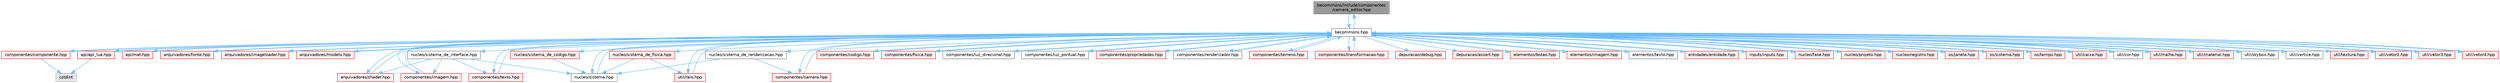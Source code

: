 digraph "becommons/include/componentes/camera_editor.hpp"
{
 // LATEX_PDF_SIZE
  bgcolor="transparent";
  edge [fontname=Helvetica,fontsize=10,labelfontname=Helvetica,labelfontsize=10];
  node [fontname=Helvetica,fontsize=10,shape=box,height=0.2,width=0.4];
  Node1 [id="Node000001",label="becommons/include/componentes\l/camera_editor.hpp",height=0.2,width=0.4,color="gray40", fillcolor="grey60", style="filled", fontcolor="black",tooltip=" "];
  Node1 -> Node2 [id="edge1_Node000001_Node000002",color="steelblue1",style="solid",tooltip=" "];
  Node2 [id="Node000002",label="becommons.hpp",height=0.2,width=0.4,color="grey40", fillcolor="white", style="filled",URL="$becommons_8hpp.html",tooltip=" "];
  Node2 -> Node3 [id="edge2_Node000002_Node000003",color="steelblue1",style="solid",tooltip=" "];
  Node3 [id="Node000003",label="api/api_lua.hpp",height=0.2,width=0.4,color="red", fillcolor="#FFF0F0", style="filled",URL="$api__lua_8hpp.html",tooltip="Gerencia a configuração do luabridge para api lua."];
  Node3 -> Node4 [id="edge3_Node000003_Node000004",color="steelblue1",style="solid",tooltip=" "];
  Node4 [id="Node000004",label="cstdint",height=0.2,width=0.4,color="grey60", fillcolor="#E0E0E0", style="filled",tooltip=" "];
  Node3 -> Node2 [id="edge4_Node000003_Node000002",color="steelblue1",style="solid",tooltip=" "];
  Node2 -> Node8 [id="edge5_Node000002_Node000008",color="steelblue1",style="solid",tooltip=" "];
  Node8 [id="Node000008",label="api/mat.hpp",height=0.2,width=0.4,color="red", fillcolor="#FFF0F0", style="filled",URL="$mat_8hpp.html",tooltip="Gerencia funçoes matemáticas."];
  Node8 -> Node2 [id="edge6_Node000008_Node000002",color="steelblue1",style="solid",tooltip=" "];
  Node2 -> Node11 [id="edge7_Node000002_Node000011",color="steelblue1",style="solid",tooltip=" "];
  Node11 [id="Node000011",label="arquivadores/fonte.hpp",height=0.2,width=0.4,color="red", fillcolor="#FFF0F0", style="filled",URL="$fonte_8hpp.html",tooltip="Define estruturas básicas para renderização de textos."];
  Node11 -> Node2 [id="edge8_Node000011_Node000002",color="steelblue1",style="solid",tooltip=" "];
  Node2 -> Node16 [id="edge9_Node000002_Node000016",color="steelblue1",style="solid",tooltip=" "];
  Node16 [id="Node000016",label="arquivadores/imageloader.hpp",height=0.2,width=0.4,color="red", fillcolor="#FFF0F0", style="filled",URL="$imageloader_8hpp.html",tooltip="Gerencia as imagems/texturas carregadas na engine."];
  Node16 -> Node2 [id="edge10_Node000016_Node000002",color="steelblue1",style="solid",tooltip=" "];
  Node2 -> Node22 [id="edge11_Node000002_Node000022",color="steelblue1",style="solid",tooltip=" "];
  Node22 [id="Node000022",label="arquivadores/modelo.hpp",height=0.2,width=0.4,color="red", fillcolor="#FFF0F0", style="filled",URL="$modelo_8hpp.html",tooltip="Carrega um modelo usando a biblioteca assimp com base em um diretório."];
  Node22 -> Node2 [id="edge12_Node000022_Node000002",color="steelblue1",style="solid",tooltip=" "];
  Node2 -> Node24 [id="edge13_Node000002_Node000024",color="steelblue1",style="solid",tooltip=" "];
  Node24 [id="Node000024",label="arquivadores/shader.hpp",height=0.2,width=0.4,color="red", fillcolor="#FFF0F0", style="filled",URL="$shader_8hpp.html",tooltip="Gerencia os shaders GLSL."];
  Node24 -> Node2 [id="edge14_Node000024_Node000002",color="steelblue1",style="solid",tooltip=" "];
  Node2 -> Node30 [id="edge15_Node000002_Node000030",color="steelblue1",style="solid",tooltip=" "];
  Node30 [id="Node000030",label="componentes/camera.hpp",height=0.2,width=0.4,color="red", fillcolor="#FFF0F0", style="filled",URL="$camera_8hpp.html",tooltip="Estrutura básica de câmera."];
  Node30 -> Node2 [id="edge16_Node000030_Node000002",color="steelblue1",style="solid",tooltip=" "];
  Node2 -> Node1 [id="edge17_Node000002_Node000001",color="steelblue1",style="solid",tooltip=" "];
  Node2 -> Node33 [id="edge18_Node000002_Node000033",color="steelblue1",style="solid",tooltip=" "];
  Node33 [id="Node000033",label="componentes/codigo.hpp",height=0.2,width=0.4,color="red", fillcolor="#FFF0F0", style="filled",URL="$codigo_8hpp.html",tooltip="Componente de código para entidades ECS."];
  Node33 -> Node2 [id="edge19_Node000033_Node000002",color="steelblue1",style="solid",tooltip=" "];
  Node2 -> Node35 [id="edge20_Node000002_Node000035",color="steelblue1",style="solid",tooltip=" "];
  Node35 [id="Node000035",label="componentes/componente.hpp",height=0.2,width=0.4,color="red", fillcolor="#FFF0F0", style="filled",URL="$componente_8hpp.html",tooltip="Estrutura base para componetes."];
  Node35 -> Node4 [id="edge21_Node000035_Node000004",color="steelblue1",style="solid",tooltip=" "];
  Node35 -> Node2 [id="edge22_Node000035_Node000002",color="steelblue1",style="solid",tooltip=" "];
  Node2 -> Node40 [id="edge23_Node000002_Node000040",color="steelblue1",style="solid",tooltip=" "];
  Node40 [id="Node000040",label="componentes/fisica.hpp",height=0.2,width=0.4,color="red", fillcolor="#FFF0F0", style="filled",URL="$fisica_8hpp.html",tooltip="Componente de física para entidades ECS."];
  Node40 -> Node2 [id="edge24_Node000040_Node000002",color="steelblue1",style="solid",tooltip=" "];
  Node2 -> Node41 [id="edge25_Node000002_Node000041",color="steelblue1",style="solid",tooltip=" "];
  Node41 [id="Node000041",label="componentes/imagem.hpp",height=0.2,width=0.4,color="red", fillcolor="#FFF0F0", style="filled",URL="$componentes_2imagem_8hpp.html",tooltip=" "];
  Node41 -> Node2 [id="edge26_Node000041_Node000002",color="steelblue1",style="solid",tooltip=" "];
  Node2 -> Node42 [id="edge27_Node000002_Node000042",color="steelblue1",style="solid",tooltip=" "];
  Node42 [id="Node000042",label="componentes/luz_direcional.hpp",height=0.2,width=0.4,color="grey40", fillcolor="white", style="filled",URL="$luz__direcional_8hpp.html",tooltip=" "];
  Node42 -> Node2 [id="edge28_Node000042_Node000002",color="steelblue1",style="solid",tooltip=" "];
  Node2 -> Node43 [id="edge29_Node000002_Node000043",color="steelblue1",style="solid",tooltip=" "];
  Node43 [id="Node000043",label="componentes/luz_pontual.hpp",height=0.2,width=0.4,color="grey40", fillcolor="white", style="filled",URL="$luz__pontual_8hpp.html",tooltip=" "];
  Node43 -> Node2 [id="edge30_Node000043_Node000002",color="steelblue1",style="solid",tooltip=" "];
  Node2 -> Node44 [id="edge31_Node000002_Node000044",color="steelblue1",style="solid",tooltip=" "];
  Node44 [id="Node000044",label="componentes/propriedades.hpp",height=0.2,width=0.4,color="red", fillcolor="#FFF0F0", style="filled",URL="$propriedades_8hpp.html",tooltip=" "];
  Node44 -> Node2 [id="edge32_Node000044_Node000002",color="steelblue1",style="solid",tooltip=" "];
  Node2 -> Node45 [id="edge33_Node000002_Node000045",color="steelblue1",style="solid",tooltip=" "];
  Node45 [id="Node000045",label="componentes/renderizador.hpp",height=0.2,width=0.4,color="grey40", fillcolor="white", style="filled",URL="$renderizador_8hpp.html",tooltip=" "];
  Node45 -> Node2 [id="edge34_Node000045_Node000002",color="steelblue1",style="solid",tooltip=" "];
  Node2 -> Node46 [id="edge35_Node000002_Node000046",color="steelblue1",style="solid",tooltip=" "];
  Node46 [id="Node000046",label="componentes/terreno.hpp",height=0.2,width=0.4,color="red", fillcolor="#FFF0F0", style="filled",URL="$terreno_8hpp.html",tooltip=" "];
  Node46 -> Node2 [id="edge36_Node000046_Node000002",color="steelblue1",style="solid",tooltip=" "];
  Node2 -> Node47 [id="edge37_Node000002_Node000047",color="steelblue1",style="solid",tooltip=" "];
  Node47 [id="Node000047",label="componentes/texto.hpp",height=0.2,width=0.4,color="red", fillcolor="#FFF0F0", style="filled",URL="$componentes_2texto_8hpp.html",tooltip=" "];
  Node47 -> Node2 [id="edge38_Node000047_Node000002",color="steelblue1",style="solid",tooltip=" "];
  Node2 -> Node48 [id="edge39_Node000002_Node000048",color="steelblue1",style="solid",tooltip=" "];
  Node48 [id="Node000048",label="componentes/transformacao.hpp",height=0.2,width=0.4,color="red", fillcolor="#FFF0F0", style="filled",URL="$transformacao_8hpp.html",tooltip="Calcula a mtriz de modelo para um objeto 3d qualquer."];
  Node48 -> Node2 [id="edge40_Node000048_Node000002",color="steelblue1",style="solid",tooltip=" "];
  Node2 -> Node52 [id="edge41_Node000002_Node000052",color="steelblue1",style="solid",tooltip=" "];
  Node52 [id="Node000052",label="depuracao/debug.hpp",height=0.2,width=0.4,color="red", fillcolor="#FFF0F0", style="filled",URL="$debug_8hpp.html",tooltip=" "];
  Node2 -> Node53 [id="edge42_Node000002_Node000053",color="steelblue1",style="solid",tooltip=" "];
  Node53 [id="Node000053",label="depuracao/assert.hpp",height=0.2,width=0.4,color="red", fillcolor="#FFF0F0", style="filled",URL="$assert_8hpp.html",tooltip=" "];
  Node2 -> Node56 [id="edge43_Node000002_Node000056",color="steelblue1",style="solid",tooltip=" "];
  Node56 [id="Node000056",label="elementos/botao.hpp",height=0.2,width=0.4,color="red", fillcolor="#FFF0F0", style="filled",URL="$botao_8hpp.html",tooltip=" "];
  Node56 -> Node2 [id="edge44_Node000056_Node000002",color="steelblue1",style="solid",tooltip=" "];
  Node2 -> Node58 [id="edge45_Node000002_Node000058",color="steelblue1",style="solid",tooltip=" "];
  Node58 [id="Node000058",label="elementos/imagem.hpp",height=0.2,width=0.4,color="red", fillcolor="#FFF0F0", style="filled",URL="$elementos_2imagem_8hpp.html",tooltip="Gerencia a configuração do luabridge para api lua."];
  Node58 -> Node2 [id="edge46_Node000058_Node000002",color="steelblue1",style="solid",tooltip=" "];
  Node2 -> Node59 [id="edge47_Node000002_Node000059",color="steelblue1",style="solid",tooltip=" "];
  Node59 [id="Node000059",label="elementos/texto.hpp",height=0.2,width=0.4,color="grey40", fillcolor="white", style="filled",URL="$elementos_2texto_8hpp.html",tooltip=" "];
  Node59 -> Node2 [id="edge48_Node000059_Node000002",color="steelblue1",style="solid",tooltip=" "];
  Node2 -> Node60 [id="edge49_Node000002_Node000060",color="steelblue1",style="solid",tooltip=" "];
  Node60 [id="Node000060",label="entidades/entidade.hpp",height=0.2,width=0.4,color="red", fillcolor="#FFF0F0", style="filled",URL="$entidade_8hpp.html",tooltip="Inclusoes e defini��es relacionadas � entidade."];
  Node60 -> Node2 [id="edge50_Node000060_Node000002",color="steelblue1",style="solid",tooltip=" "];
  Node2 -> Node61 [id="edge51_Node000002_Node000061",color="steelblue1",style="solid",tooltip=" "];
  Node61 [id="Node000061",label="inputs/inputs.hpp",height=0.2,width=0.4,color="red", fillcolor="#FFF0F0", style="filled",URL="$inputs_8hpp.html",tooltip=" "];
  Node61 -> Node2 [id="edge52_Node000061_Node000002",color="steelblue1",style="solid",tooltip=" "];
  Node2 -> Node62 [id="edge53_Node000002_Node000062",color="steelblue1",style="solid",tooltip=" "];
  Node62 [id="Node000062",label="nucleo/fase.hpp",height=0.2,width=0.4,color="red", fillcolor="#FFF0F0", style="filled",URL="$fase_8hpp.html",tooltip="Gerencia sistemas numa fase."];
  Node62 -> Node2 [id="edge54_Node000062_Node000002",color="steelblue1",style="solid",tooltip=" "];
  Node2 -> Node63 [id="edge55_Node000002_Node000063",color="steelblue1",style="solid",tooltip=" "];
  Node63 [id="Node000063",label="nucleo/projeto.hpp",height=0.2,width=0.4,color="red", fillcolor="#FFF0F0", style="filled",URL="$projeto_8hpp.html",tooltip="Gerencia configurações do projeto."];
  Node63 -> Node2 [id="edge56_Node000063_Node000002",color="steelblue1",style="solid",tooltip=" "];
  Node2 -> Node64 [id="edge57_Node000002_Node000064",color="steelblue1",style="solid",tooltip=" "];
  Node64 [id="Node000064",label="nucleo/registro.hpp",height=0.2,width=0.4,color="red", fillcolor="#FFF0F0", style="filled",URL="$registro_8hpp.html",tooltip="Inclusoes e definições relacionadas à registro."];
  Node64 -> Node2 [id="edge58_Node000064_Node000002",color="steelblue1",style="solid",tooltip=" "];
  Node2 -> Node66 [id="edge59_Node000002_Node000066",color="steelblue1",style="solid",tooltip=" "];
  Node66 [id="Node000066",label="nucleo/sistema.hpp",height=0.2,width=0.4,color="grey40", fillcolor="white", style="filled",URL="$nucleo_2sistema_8hpp.html",tooltip=" "];
  Node66 -> Node2 [id="edge60_Node000066_Node000002",color="steelblue1",style="solid",tooltip=" "];
  Node2 -> Node67 [id="edge61_Node000002_Node000067",color="steelblue1",style="solid",tooltip=" "];
  Node67 [id="Node000067",label="nucleo/sistema_de_codigo.hpp",height=0.2,width=0.4,color="red", fillcolor="#FFF0F0", style="filled",URL="$sistema__de__codigo_8hpp.html",tooltip=" "];
  Node67 -> Node66 [id="edge62_Node000067_Node000066",color="steelblue1",style="solid",tooltip=" "];
  Node2 -> Node70 [id="edge63_Node000002_Node000070",color="steelblue1",style="solid",tooltip=" "];
  Node70 [id="Node000070",label="nucleo/sistema_de_fisica.hpp",height=0.2,width=0.4,color="red", fillcolor="#FFF0F0", style="filled",URL="$sistema__de__fisica_8hpp.html",tooltip="Gerencia a fisica de jogo com o bullet3."];
  Node70 -> Node66 [id="edge64_Node000070_Node000066",color="steelblue1",style="solid",tooltip=" "];
  Node70 -> Node71 [id="edge65_Node000070_Node000071",color="steelblue1",style="solid",tooltip=" "];
  Node71 [id="Node000071",label="util/raio.hpp",height=0.2,width=0.4,color="red", fillcolor="#FFF0F0", style="filled",URL="$raio_8hpp.html",tooltip=" "];
  Node71 -> Node2 [id="edge66_Node000071_Node000002",color="steelblue1",style="solid",tooltip=" "];
  Node2 -> Node72 [id="edge67_Node000002_Node000072",color="steelblue1",style="solid",tooltip=" "];
  Node72 [id="Node000072",label="nucleo/sistema_de_interface.hpp",height=0.2,width=0.4,color="grey40", fillcolor="white", style="filled",URL="$sistema__de__interface_8hpp.html",tooltip=" "];
  Node72 -> Node66 [id="edge68_Node000072_Node000066",color="steelblue1",style="solid",tooltip=" "];
  Node72 -> Node24 [id="edge69_Node000072_Node000024",color="steelblue1",style="solid",tooltip=" "];
  Node72 -> Node47 [id="edge70_Node000072_Node000047",color="steelblue1",style="solid",tooltip=" "];
  Node72 -> Node41 [id="edge71_Node000072_Node000041",color="steelblue1",style="solid",tooltip=" "];
  Node2 -> Node73 [id="edge72_Node000002_Node000073",color="steelblue1",style="solid",tooltip=" "];
  Node73 [id="Node000073",label="nucleo/sistema_de_renderizacao.hpp",height=0.2,width=0.4,color="grey40", fillcolor="white", style="filled",URL="$sistema__de__renderizacao_8hpp.html",tooltip="Gerencia a renderizacao."];
  Node73 -> Node66 [id="edge73_Node000073_Node000066",color="steelblue1",style="solid",tooltip=" "];
  Node73 -> Node30 [id="edge74_Node000073_Node000030",color="steelblue1",style="solid",tooltip=" "];
  Node2 -> Node74 [id="edge75_Node000002_Node000074",color="steelblue1",style="solid",tooltip=" "];
  Node74 [id="Node000074",label="os/janela.hpp",height=0.2,width=0.4,color="red", fillcolor="#FFF0F0", style="filled",URL="$janela_8hpp.html",tooltip="Inicia e gerencia janela glfw."];
  Node74 -> Node2 [id="edge76_Node000074_Node000002",color="steelblue1",style="solid",tooltip=" "];
  Node2 -> Node75 [id="edge77_Node000002_Node000075",color="steelblue1",style="solid",tooltip=" "];
  Node75 [id="Node000075",label="os/sistema.hpp",height=0.2,width=0.4,color="red", fillcolor="#FFF0F0", style="filled",URL="$os_2sistema_8hpp.html",tooltip="funçoes do sistema"];
  Node75 -> Node2 [id="edge78_Node000075_Node000002",color="steelblue1",style="solid",tooltip=" "];
  Node2 -> Node78 [id="edge79_Node000002_Node000078",color="steelblue1",style="solid",tooltip=" "];
  Node78 [id="Node000078",label="os/tempo.hpp",height=0.2,width=0.4,color="red", fillcolor="#FFF0F0", style="filled",URL="$tempo_8hpp.html",tooltip="Inicia e gerencia o tempo."];
  Node78 -> Node2 [id="edge80_Node000078_Node000002",color="steelblue1",style="solid",tooltip=" "];
  Node2 -> Node80 [id="edge81_Node000002_Node000080",color="steelblue1",style="solid",tooltip=" "];
  Node80 [id="Node000080",label="util/caixa.hpp",height=0.2,width=0.4,color="red", fillcolor="#FFF0F0", style="filled",URL="$caixa_8hpp.html",tooltip=" "];
  Node80 -> Node2 [id="edge82_Node000080_Node000002",color="steelblue1",style="solid",tooltip=" "];
  Node2 -> Node81 [id="edge83_Node000002_Node000081",color="steelblue1",style="solid",tooltip=" "];
  Node81 [id="Node000081",label="util/cor.hpp",height=0.2,width=0.4,color="grey40", fillcolor="white", style="filled",URL="$cor_8hpp.html",tooltip=" "];
  Node81 -> Node2 [id="edge84_Node000081_Node000002",color="steelblue1",style="solid",tooltip=" "];
  Node2 -> Node82 [id="edge85_Node000002_Node000082",color="steelblue1",style="solid",tooltip=" "];
  Node82 [id="Node000082",label="util/malha.hpp",height=0.2,width=0.4,color="red", fillcolor="#FFF0F0", style="filled",URL="$malha_8hpp.html",tooltip=" "];
  Node82 -> Node2 [id="edge86_Node000082_Node000002",color="steelblue1",style="solid",tooltip=" "];
  Node2 -> Node83 [id="edge87_Node000002_Node000083",color="steelblue1",style="solid",tooltip=" "];
  Node83 [id="Node000083",label="util/material.hpp",height=0.2,width=0.4,color="red", fillcolor="#FFF0F0", style="filled",URL="$material_8hpp.html",tooltip=" "];
  Node83 -> Node2 [id="edge88_Node000083_Node000002",color="steelblue1",style="solid",tooltip=" "];
  Node2 -> Node71 [id="edge89_Node000002_Node000071",color="steelblue1",style="solid",tooltip=" "];
  Node2 -> Node84 [id="edge90_Node000002_Node000084",color="steelblue1",style="solid",tooltip=" "];
  Node84 [id="Node000084",label="util/skybox.hpp",height=0.2,width=0.4,color="grey40", fillcolor="white", style="filled",URL="$skybox_8hpp.html",tooltip=" "];
  Node84 -> Node2 [id="edge91_Node000084_Node000002",color="steelblue1",style="solid",tooltip=" "];
  Node2 -> Node85 [id="edge92_Node000002_Node000085",color="steelblue1",style="solid",tooltip=" "];
  Node85 [id="Node000085",label="util/vertice.hpp",height=0.2,width=0.4,color="grey40", fillcolor="white", style="filled",URL="$vertice_8hpp.html",tooltip=" "];
  Node85 -> Node2 [id="edge93_Node000085_Node000002",color="steelblue1",style="solid",tooltip=" "];
  Node2 -> Node86 [id="edge94_Node000002_Node000086",color="steelblue1",style="solid",tooltip=" "];
  Node86 [id="Node000086",label="util/textura.hpp",height=0.2,width=0.4,color="red", fillcolor="#FFF0F0", style="filled",URL="$textura_8hpp.html",tooltip=" "];
  Node2 -> Node87 [id="edge95_Node000002_Node000087",color="steelblue1",style="solid",tooltip=" "];
  Node87 [id="Node000087",label="util/vetor2.hpp",height=0.2,width=0.4,color="red", fillcolor="#FFF0F0", style="filled",URL="$vetor2_8hpp.html",tooltip=" "];
  Node87 -> Node2 [id="edge96_Node000087_Node000002",color="steelblue1",style="solid",tooltip=" "];
  Node2 -> Node88 [id="edge97_Node000002_Node000088",color="steelblue1",style="solid",tooltip=" "];
  Node88 [id="Node000088",label="util/vetor3.hpp",height=0.2,width=0.4,color="red", fillcolor="#FFF0F0", style="filled",URL="$vetor3_8hpp.html",tooltip=" "];
  Node88 -> Node2 [id="edge98_Node000088_Node000002",color="steelblue1",style="solid",tooltip=" "];
  Node2 -> Node89 [id="edge99_Node000002_Node000089",color="steelblue1",style="solid",tooltip=" "];
  Node89 [id="Node000089",label="util/vetor4.hpp",height=0.2,width=0.4,color="red", fillcolor="#FFF0F0", style="filled",URL="$vetor4_8hpp.html",tooltip=" "];
  Node89 -> Node2 [id="edge100_Node000089_Node000002",color="steelblue1",style="solid",tooltip=" "];
}
